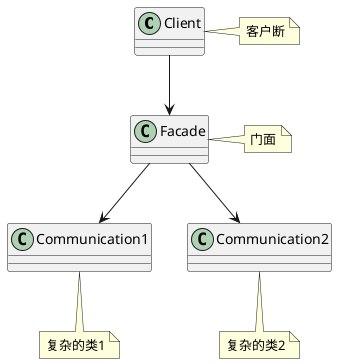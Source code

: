 @startuml

class Client
note right: 客户断
class Facade
note right: 门面
class Communication1
note bottom: 复杂的类1
class Communication2
note bottom: 复杂的类2

Client --> Facade
Facade --> Communication1
Facade --> Communication2
@enduml